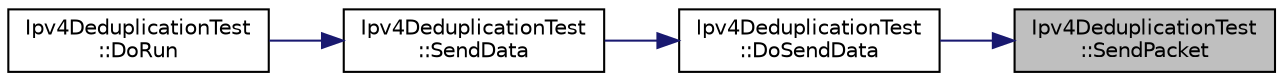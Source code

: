 digraph "Ipv4DeduplicationTest::SendPacket"
{
 // LATEX_PDF_SIZE
  edge [fontname="Helvetica",fontsize="10",labelfontname="Helvetica",labelfontsize="10"];
  node [fontname="Helvetica",fontsize="10",shape=record];
  rankdir="RL";
  Node1 [label="Ipv4DeduplicationTest\l::SendPacket",height=0.2,width=0.4,color="black", fillcolor="grey75", style="filled", fontcolor="black",tooltip="Send data."];
  Node1 -> Node2 [dir="back",color="midnightblue",fontsize="10",style="solid",fontname="Helvetica"];
  Node2 [label="Ipv4DeduplicationTest\l::DoSendData",height=0.2,width=0.4,color="black", fillcolor="white", style="filled",URL="$class_ipv4_deduplication_test.html#a7b999e2a3df4417079182d588c44f11b",tooltip="Send data."];
  Node2 -> Node3 [dir="back",color="midnightblue",fontsize="10",style="solid",fontname="Helvetica"];
  Node3 [label="Ipv4DeduplicationTest\l::SendData",height=0.2,width=0.4,color="black", fillcolor="white", style="filled",URL="$class_ipv4_deduplication_test.html#a853a2ddd62acb45eb50acb5a316b05cb",tooltip="Send data."];
  Node3 -> Node4 [dir="back",color="midnightblue",fontsize="10",style="solid",fontname="Helvetica"];
  Node4 [label="Ipv4DeduplicationTest\l::DoRun",height=0.2,width=0.4,color="black", fillcolor="white", style="filled",URL="$class_ipv4_deduplication_test.html#a5e5727b7b8436191367a912d0e1a16e3",tooltip="Implementation to actually run this TestCase."];
}

